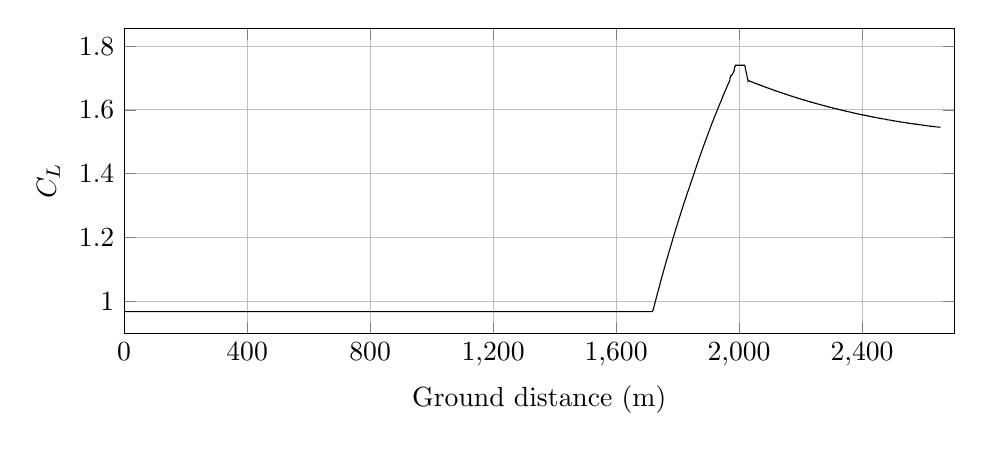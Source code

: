 %CL_vs_GroundDistance
\begin{tikzpicture}

\begin{axis}[
width=\textwidth,
height=0.45\textwidth,
scaled ticks=false, tick label style={/pgf/number format/fixed},
xmin=0.0,
xmax=2700,
xtick={0,400,800,1200,1600,2000,2400,2800,3200},
xlabel={Ground distance (m)},
xmajorgrids,
ymin=0.9,
ymax=1.856,
ylabel={$C_L$},
ymajorgrids,
legend style={at={(1.03,0.5)},anchor=west,draw=black,fill=white,legend cell align=left}
]

\addplot [
color=black,
solid
]
table[row sep=crcr]{
1.373E-8	0.968\\
2.605E-7	0.968\\
2.049E-6	0.968\\
9.924E-6	0.968\\
4.745E-5	0.968\\
1.74E-4	0.968\\
4.061E-4	0.968\\
7.313E-4	0.968\\
0.001	0.968\\
0.002	0.968\\
0.002	0.968\\
0.003	0.968\\
0.004	0.968\\
0.005	0.968\\
0.006	0.968\\
0.007	0.968\\
0.008	0.968\\
0.009	0.968\\
0.011	0.968\\
0.012	0.968\\
0.014	0.968\\
0.015	0.968\\
0.017	0.968\\
0.019	0.968\\
0.021	0.968\\
0.023	0.968\\
0.025	0.968\\
0.028	0.968\\
0.03	0.968\\
0.032	0.968\\
0.035	0.968\\
0.038	0.968\\
0.04	0.968\\
0.043	0.968\\
0.046	0.968\\
0.049	0.968\\
0.053	0.968\\
0.056	0.968\\
0.059	0.968\\
0.063	0.968\\
0.066	0.968\\
0.07	0.968\\
0.074	0.968\\
0.078	0.968\\
0.082	0.968\\
0.086	0.968\\
0.09	0.968\\
0.094	0.968\\
0.099	0.968\\
0.103	0.968\\
0.108	0.968\\
0.112	0.968\\
0.117	0.968\\
0.122	0.968\\
0.127	0.968\\
0.132	0.968\\
0.138	0.968\\
0.143	0.968\\
0.148	0.968\\
0.154	0.968\\
0.159	0.968\\
0.165	0.968\\
0.171	0.968\\
0.177	0.968\\
0.183	0.968\\
0.189	0.968\\
0.196	0.968\\
0.202	0.968\\
0.209	0.968\\
0.215	0.968\\
0.222	0.968\\
0.229	0.968\\
0.236	0.968\\
0.243	0.968\\
0.25	0.968\\
0.258	0.968\\
0.265	0.968\\
0.272	0.968\\
0.28	0.968\\
0.288	0.968\\
0.296	0.968\\
0.304	0.968\\
0.312	0.968\\
0.32	0.968\\
0.329	0.968\\
0.337	0.968\\
0.346	0.968\\
0.355	0.968\\
0.363	0.968\\
0.372	0.968\\
0.382	0.968\\
0.391	0.968\\
0.4	0.968\\
0.41	0.968\\
0.419	0.968\\
0.429	0.968\\
0.438	0.968\\
0.448	0.968\\
0.458	0.968\\
0.468	0.968\\
0.479	0.968\\
0.489	0.968\\
0.5	0.968\\
0.511	0.968\\
0.521	0.968\\
0.532	0.968\\
0.543	0.968\\
0.554	0.968\\
0.565	0.968\\
0.577	0.968\\
0.589	0.968\\
0.6	0.968\\
0.612	0.968\\
0.624	0.968\\
0.636	0.968\\
0.649	0.968\\
0.661	0.968\\
0.674	0.968\\
0.686	0.968\\
0.699	0.968\\
0.712	0.968\\
0.725	0.968\\
0.738	0.968\\
0.752	0.968\\
0.765	0.968\\
0.779	0.968\\
0.793	0.968\\
0.807	0.968\\
0.822	0.968\\
0.836	0.968\\
0.85	0.968\\
0.865	0.968\\
0.88	0.968\\
0.895	0.968\\
0.91	0.968\\
0.925	0.968\\
0.94	0.968\\
0.956	0.968\\
0.971	0.968\\
0.987	0.968\\
1.003	0.968\\
1.019	0.968\\
1.035	0.968\\
1.052	0.968\\
1.068	0.968\\
1.085	0.968\\
1.101	0.968\\
1.118	0.968\\
1.135	0.968\\
1.153	0.968\\
1.17	0.968\\
1.188	0.968\\
1.206	0.968\\
1.224	0.968\\
1.242	0.968\\
1.261	0.968\\
1.279	0.968\\
1.298	0.968\\
1.317	0.968\\
1.335	0.968\\
1.354	0.968\\
1.374	0.968\\
1.393	0.968\\
1.413	0.968\\
1.433	0.968\\
1.453	0.968\\
1.473	0.968\\
1.493	0.968\\
1.514	0.968\\
1.534	0.968\\
1.555	0.968\\
1.576	0.968\\
1.598	0.968\\
1.62	0.968\\
1.641	0.968\\
1.663	0.968\\
1.686	0.968\\
1.708	0.968\\
1.73	0.968\\
1.752	0.968\\
1.774	0.968\\
1.797	0.968\\
1.82	0.968\\
1.843	0.968\\
1.867	0.968\\
1.89	0.968\\
1.914	0.968\\
1.937	0.968\\
1.961	0.968\\
1.985	0.968\\
2.01	0.968\\
2.035	0.968\\
2.059	0.968\\
2.085	0.968\\
2.11	0.968\\
2.135	0.968\\
2.161	0.968\\
2.186	0.968\\
2.213	0.968\\
2.239	0.968\\
2.265	0.968\\
2.292	0.968\\
2.319	0.968\\
2.346	0.968\\
2.373	0.968\\
2.401	0.968\\
2.428	0.968\\
2.456	0.968\\
2.483	0.968\\
2.512	0.968\\
2.54	0.968\\
2.568	0.968\\
2.597	0.968\\
2.626	0.968\\
2.656	0.968\\
2.686	0.968\\
2.715	0.968\\
2.746	0.968\\
2.775	0.968\\
2.805	0.968\\
2.836	0.968\\
2.866	0.968\\
2.898	0.968\\
2.929	0.968\\
2.96	0.968\\
2.992	0.968\\
3.024	0.968\\
3.056	0.968\\
3.089	0.968\\
3.122	0.968\\
3.155	0.968\\
3.188	0.968\\
3.221	0.968\\
3.254	0.968\\
3.288	0.968\\
3.322	0.968\\
3.356	0.968\\
3.391	0.968\\
3.426	0.968\\
3.462	0.968\\
3.497	0.968\\
3.532	0.968\\
3.568	0.968\\
3.604	0.968\\
3.639	0.968\\
3.677	0.968\\
3.713	0.968\\
3.75	0.968\\
3.786	0.968\\
3.823	0.968\\
3.861	0.968\\
3.899	0.968\\
3.937	0.968\\
3.975	0.968\\
4.014	0.968\\
4.052	0.968\\
4.092	0.968\\
4.132	0.968\\
4.172	0.968\\
4.211	0.968\\
4.25	0.968\\
4.292	0.968\\
4.332	0.968\\
4.373	0.968\\
4.414	0.968\\
4.456	0.968\\
4.497	0.968\\
4.538	0.968\\
4.581	0.968\\
4.624	0.968\\
4.666	0.968\\
4.709	0.968\\
4.752	0.968\\
4.795	0.968\\
4.838	0.968\\
4.881	0.968\\
4.926	0.968\\
4.97	0.968\\
5.014	0.968\\
5.059	0.968\\
5.104	0.968\\
5.15	0.968\\
5.195	0.968\\
5.241	0.968\\
5.288	0.968\\
5.334	0.968\\
5.381	0.968\\
5.428	0.968\\
5.476	0.968\\
5.525	0.968\\
5.573	0.968\\
5.621	0.968\\
5.672	0.968\\
5.72	0.968\\
5.768	0.968\\
5.817	0.968\\
5.866	0.968\\
5.917	0.968\\
5.967	0.968\\
6.017	0.968\\
6.069	0.968\\
6.12	0.968\\
6.171	0.968\\
6.223	0.968\\
6.274	0.968\\
6.326	0.968\\
6.38	0.968\\
6.432	0.968\\
6.485	0.968\\
6.537	0.968\\
6.59	0.968\\
6.644	0.968\\
6.697	0.968\\
6.752	0.968\\
6.807	0.968\\
6.863	0.968\\
6.919	0.968\\
6.975	0.968\\
7.031	0.968\\
7.087	0.968\\
7.145	0.968\\
7.203	0.968\\
7.261	0.968\\
7.321	0.968\\
7.378	0.968\\
7.438	0.968\\
7.497	0.968\\
7.557	0.968\\
7.617	0.968\\
7.677	0.968\\
7.736	0.968\\
7.796	0.968\\
7.857	0.968\\
7.917	0.968\\
7.979	0.968\\
8.04	0.968\\
8.102	0.968\\
8.165	0.968\\
8.226	0.968\\
8.291	0.968\\
8.354	0.968\\
8.418	0.968\\
8.482	0.968\\
8.547	0.968\\
8.613	0.968\\
8.678	0.968\\
8.745	0.968\\
8.811	0.968\\
8.877	0.968\\
8.943	0.968\\
9.011	0.968\\
9.079	0.968\\
9.149	0.968\\
9.216	0.968\\
9.286	0.968\\
9.355	0.968\\
9.424	0.968\\
9.493	0.968\\
9.563	0.968\\
9.632	0.968\\
9.703	0.968\\
9.773	0.968\\
9.844	0.968\\
9.915	0.968\\
9.987	0.968\\
10.059	0.968\\
10.132	0.968\\
10.206	0.968\\
10.279	0.968\\
10.353	0.968\\
10.428	0.968\\
10.503	0.968\\
10.578	0.968\\
10.655	0.968\\
10.73	0.968\\
10.806	0.968\\
10.883	0.968\\
10.959	0.968\\
11.035	0.968\\
11.113	0.968\\
11.191	0.968\\
11.268	0.968\\
11.346	0.968\\
11.424	0.968\\
11.503	0.968\\
11.581	0.968\\
11.662	0.968\\
11.742	0.968\\
11.822	0.968\\
11.902	0.968\\
11.984	0.968\\
12.065	0.968\\
12.148	0.968\\
12.231	0.968\\
12.313	0.968\\
12.397	0.968\\
12.48	0.968\\
12.564	0.968\\
12.648	0.968\\
12.736	0.968\\
12.821	0.968\\
12.908	0.968\\
12.995	0.968\\
13.082	0.968\\
13.17	0.968\\
13.258	0.968\\
13.345	0.968\\
13.433	0.968\\
13.524	0.968\\
13.611	0.968\\
13.702	0.968\\
13.792	0.968\\
13.882	0.968\\
13.975	0.968\\
14.066	0.968\\
14.158	0.968\\
14.251	0.968\\
14.343	0.968\\
14.437	0.968\\
14.533	0.968\\
14.626	0.968\\
14.722	0.968\\
14.819	0.968\\
14.914	0.968\\
15.01	0.968\\
15.108	0.968\\
15.206	0.968\\
15.304	0.968\\
15.403	0.968\\
15.503	0.968\\
15.602	0.968\\
15.701	0.968\\
15.801	0.968\\
15.9	0.968\\
16.002	0.968\\
16.103	0.968\\
16.204	0.968\\
16.305	0.968\\
16.406	0.968\\
16.509	0.968\\
16.615	0.968\\
16.718	0.968\\
16.823	0.968\\
16.929	0.968\\
17.035	0.968\\
17.141	0.968\\
17.246	0.968\\
17.352	0.968\\
17.458	0.968\\
17.566	0.968\\
17.673	0.968\\
17.782	0.968\\
17.891	0.968\\
18.001	0.968\\
18.11	0.968\\
18.22	0.968\\
18.328	0.968\\
18.437	0.968\\
18.549	0.968\\
18.659	0.968\\
18.771	0.968\\
18.884	0.968\\
18.996	0.968\\
19.109	0.968\\
19.223	0.968\\
19.338	0.968\\
19.456	0.968\\
19.573	0.968\\
19.69	0.968\\
19.805	0.968\\
19.924	0.968\\
20.042	0.968\\
20.158	0.968\\
20.278	0.968\\
20.396	0.968\\
20.516	0.968\\
20.637	0.968\\
20.755	0.968\\
20.874	0.968\\
20.996	0.968\\
21.118	0.968\\
21.24	0.968\\
21.361	0.968\\
21.485	0.968\\
21.608	0.968\\
21.732	0.968\\
21.857	0.968\\
21.981	0.968\\
22.108	0.968\\
22.235	0.968\\
22.362	0.968\\
22.488	0.968\\
22.614	0.968\\
22.744	0.968\\
22.873	0.968\\
23.004	0.968\\
23.133	0.968\\
23.263	0.968\\
23.393	0.968\\
23.523	0.968\\
23.655	0.968\\
23.786	0.968\\
23.917	0.968\\
24.047	0.968\\
24.178	0.968\\
24.315	0.968\\
24.448	0.968\\
24.579	0.968\\
24.71	0.968\\
24.843	0.968\\
24.976	0.968\\
25.112	0.968\\
25.247	0.968\\
25.385	0.968\\
25.522	0.968\\
25.661	0.968\\
25.799	0.968\\
25.826	0.968\\
25.84	0.968\\
25.841	0.968\\
25.842	0.968\\
25.848	0.968\\
25.864	0.968\\
25.906	0.968\\
25.999	0.968\\
26.123	0.968\\
26.25	0.968\\
26.377	0.968\\
26.506	0.968\\
26.634	0.968\\
26.763	0.968\\
26.893	0.968\\
27.023	0.968\\
27.154	0.968\\
27.288	0.968\\
27.42	0.968\\
27.556	0.968\\
27.691	0.968\\
27.826	0.968\\
27.96	0.968\\
28.097	0.968\\
28.233	0.968\\
28.369	0.968\\
28.507	0.968\\
28.645	0.968\\
28.783	0.968\\
28.923	0.968\\
29.062	0.968\\
29.202	0.968\\
29.343	0.968\\
29.483	0.968\\
29.626	0.968\\
29.767	0.968\\
29.909	0.968\\
30.052	0.968\\
30.197	0.968\\
30.342	0.968\\
30.486	0.968\\
30.633	0.968\\
30.778	0.968\\
30.924	0.968\\
31.071	0.968\\
31.218	0.968\\
31.367	0.968\\
31.515	0.968\\
31.664	0.968\\
31.815	0.968\\
31.966	0.968\\
32.115	0.968\\
32.266	0.968\\
32.418	0.968\\
32.57	0.968\\
32.722	0.968\\
32.877	0.968\\
33.032	0.968\\
33.185	0.968\\
33.341	0.968\\
33.498	0.968\\
33.654	0.968\\
33.811	0.968\\
33.97	0.968\\
34.126	0.968\\
34.286	0.968\\
34.445	0.968\\
34.606	0.968\\
34.766	0.968\\
34.926	0.968\\
35.086	0.968\\
35.248	0.968\\
35.412	0.968\\
35.574	0.968\\
35.735	0.968\\
35.899	0.968\\
36.065	0.968\\
36.23	0.968\\
36.395	0.968\\
36.561	0.968\\
36.728	0.968\\
36.894	0.968\\
37.059	0.968\\
37.227	0.968\\
37.394	0.968\\
37.562	0.968\\
37.733	0.968\\
37.903	0.968\\
38.071	0.968\\
38.238	0.968\\
38.408	0.968\\
38.578	0.968\\
38.75	0.968\\
38.92	0.968\\
39.093	0.968\\
39.265	0.968\\
39.437	0.968\\
39.609	0.968\\
39.783	0.968\\
39.956	0.968\\
40.132	0.968\\
40.309	0.968\\
40.486	0.968\\
40.664	0.968\\
40.84	0.968\\
41.018	0.968\\
41.198	0.968\\
41.377	0.968\\
41.557	0.968\\
41.736	0.968\\
41.916	0.968\\
42.097	0.968\\
42.278	0.968\\
42.46	0.968\\
42.64	0.968\\
42.822	0.968\\
43.006	0.968\\
43.19	0.968\\
43.372	0.968\\
43.556	0.968\\
43.74	0.968\\
43.924	0.968\\
44.107	0.968\\
44.294	0.968\\
44.479	0.968\\
44.665	0.968\\
44.852	0.968\\
45.039	0.968\\
45.228	0.968\\
45.415	0.968\\
45.603	0.968\\
45.793	0.968\\
45.984	0.968\\
46.173	0.968\\
46.364	0.968\\
46.554	0.968\\
46.745	0.968\\
46.936	0.968\\
47.127	0.968\\
47.319	0.968\\
47.511	0.968\\
47.705	0.968\\
47.9	0.968\\
48.093	0.968\\
48.287	0.968\\
48.484	0.968\\
48.681	0.968\\
48.875	0.968\\
49.071	0.968\\
49.267	0.968\\
49.466	0.968\\
49.662	0.968\\
49.86	0.968\\
50.058	0.968\\
50.258	0.968\\
50.457	0.968\\
50.656	0.968\\
50.859	0.968\\
51.061	0.968\\
51.264	0.968\\
51.464	0.968\\
51.665	0.968\\
51.866	0.968\\
52.074	0.968\\
52.282	0.968\\
52.487	0.968\\
52.695	0.968\\
52.9	0.968\\
53.108	0.968\\
53.312	0.968\\
53.52	0.968\\
53.727	0.968\\
53.937	0.968\\
54.145	0.968\\
54.351	0.968\\
54.562	0.968\\
54.776	0.968\\
54.988	0.968\\
55.198	0.968\\
55.41	0.968\\
55.624	0.968\\
55.837	0.968\\
56.047	0.968\\
56.261	0.968\\
56.475	0.968\\
56.691	0.968\\
56.909	0.968\\
57.127	0.968\\
57.347	0.968\\
57.565	0.968\\
57.782	0.968\\
57.999	0.968\\
58.218	0.968\\
58.436	0.968\\
58.658	0.968\\
58.88	0.968\\
59.103	0.968\\
59.324	0.968\\
59.545	0.968\\
59.768	0.968\\
59.991	0.968\\
60.216	0.968\\
60.44	0.968\\
60.665	0.968\\
60.891	0.968\\
61.116	0.968\\
61.343	0.968\\
61.572	0.968\\
61.799	0.968\\
62.026	0.968\\
62.254	0.968\\
62.483	0.968\\
62.714	0.968\\
62.945	0.968\\
63.178	0.968\\
63.411	0.968\\
63.645	0.968\\
63.877	0.968\\
64.112	0.968\\
64.347	0.968\\
64.583	0.968\\
64.819	0.968\\
65.056	0.968\\
65.295	0.968\\
65.532	0.968\\
65.77	0.968\\
66.01	0.968\\
66.253	0.968\\
66.493	0.968\\
66.734	0.968\\
66.977	0.968\\
67.219	0.968\\
67.464	0.968\\
67.706	0.968\\
67.954	0.968\\
68.198	0.968\\
68.444	0.968\\
68.69	0.968\\
68.94	0.968\\
69.19	0.968\\
69.44	0.968\\
69.69	0.968\\
69.941	0.968\\
70.193	0.968\\
70.447	0.968\\
70.699	0.968\\
70.954	0.968\\
71.211	0.968\\
71.468	0.968\\
71.725	0.968\\
71.982	0.968\\
72.241	0.968\\
72.499	0.968\\
72.759	0.968\\
73.02	0.968\\
73.281	0.968\\
73.543	0.968\\
73.806	0.968\\
74.072	0.968\\
74.339	0.968\\
74.605	0.968\\
74.873	0.968\\
75.14	0.968\\
75.411	0.968\\
75.683	0.968\\
75.951	0.968\\
76.224	0.968\\
76.499	0.968\\
76.772	0.968\\
77.047	0.968\\
77.323	0.968\\
77.599	0.968\\
77.878	0.968\\
78.157	0.968\\
78.438	0.968\\
78.721	0.968\\
79.001	0.968\\
79.284	0.968\\
79.57	0.968\\
79.854	0.968\\
80.139	0.968\\
80.426	0.968\\
80.715	0.968\\
81.007	0.968\\
81.295	0.968\\
81.585	0.968\\
81.875	0.968\\
82.171	0.968\\
82.467	0.968\\
82.764	0.968\\
83.058	0.968\\
83.359	0.968\\
83.657	0.968\\
83.955	0.968\\
84.253	0.968\\
84.557	0.968\\
84.86	0.968\\
85.165	0.968\\
85.472	0.968\\
85.779	0.968\\
86.087	0.968\\
86.398	0.968\\
86.711	0.968\\
87.026	0.968\\
87.34	0.968\\
87.654	0.968\\
87.967	0.968\\
88.285	0.968\\
88.61	0.968\\
88.929	0.968\\
89.25	0.968\\
89.575	0.968\\
89.902	0.968\\
90.226	0.968\\
90.549	0.968\\
90.878	0.968\\
91.205	0.968\\
91.538	0.968\\
91.871	0.968\\
92.201	0.968\\
92.531	0.968\\
92.864	0.968\\
93.198	0.968\\
93.533	0.968\\
93.867	0.968\\
94.203	0.968\\
94.541	0.968\\
94.874	0.968\\
95.217	0.968\\
95.554	0.968\\
95.892	0.968\\
96.231	0.968\\
96.572	0.968\\
96.908	0.968\\
97.248	0.968\\
97.588	0.968\\
97.926	0.968\\
98.267	0.968\\
98.605	0.968\\
98.946	0.968\\
99.287	0.968\\
99.634	0.968\\
99.977	0.968\\
100.316	0.968\\
100.656	0.968\\
100.996	0.968\\
101.34	0.968\\
101.68	0.968\\
102.017	0.968\\
102.357	0.968\\
102.694	0.968\\
103.035	0.968\\
103.376	0.968\\
103.719	0.968\\
104.059	0.968\\
104.395	0.968\\
104.733	0.968\\
105.071	0.968\\
105.407	0.968\\
105.744	0.968\\
106.08	0.968\\
106.416	0.968\\
106.756	0.968\\
107.094	0.968\\
107.432	0.968\\
107.447	0.968\\
107.458	0.968\\
107.462	0.968\\
107.465	0.968\\
107.468	0.968\\
107.484	0.968\\
107.532	0.968\\
107.687	0.968\\
107.976	0.968\\
108.277	0.968\\
108.582	0.968\\
108.886	0.968\\
109.192	0.968\\
109.502	0.968\\
109.811	0.968\\
110.121	0.968\\
110.433	0.968\\
110.747	0.968\\
111.065	0.968\\
111.382	0.968\\
111.701	0.968\\
112.023	0.968\\
112.343	0.968\\
112.668	0.968\\
112.993	0.968\\
113.32	0.968\\
113.65	0.968\\
113.979	0.968\\
114.313	0.968\\
114.644	0.968\\
114.981	0.968\\
115.32	0.968\\
115.658	0.968\\
116.001	0.968\\
116.342	0.968\\
116.686	0.968\\
117.033	0.968\\
117.379	0.968\\
117.729	0.968\\
118.08	0.968\\
118.434	0.968\\
118.792	0.968\\
119.148	0.968\\
119.504	0.968\\
119.863	0.968\\
120.226	0.968\\
120.59	0.968\\
120.955	0.968\\
121.32	0.968\\
121.686	0.968\\
122.053	0.968\\
122.423	0.968\\
122.795	0.968\\
123.166	0.968\\
123.54	0.968\\
123.912	0.968\\
124.29	0.968\\
124.663	0.968\\
125.039	0.968\\
125.414	0.968\\
125.79	0.968\\
126.168	0.968\\
126.546	0.968\\
126.925	0.968\\
127.303	0.968\\
127.683	0.968\\
128.062	0.968\\
128.444	0.968\\
128.823	0.968\\
129.199	0.968\\
129.578	0.968\\
129.955	0.968\\
130.334	0.968\\
130.714	0.968\\
131.095	0.968\\
131.477	0.968\\
131.857	0.968\\
132.239	0.968\\
132.616	0.968\\
133.0	0.968\\
133.381	0.968\\
133.761	0.968\\
134.136	0.968\\
134.516	0.968\\
134.897	0.968\\
135.274	0.968\\
135.652	0.968\\
136.033	0.968\\
136.412	0.968\\
136.79	0.968\\
137.17	0.968\\
137.548	0.968\\
137.926	0.968\\
138.305	0.968\\
138.684	0.968\\
139.063	0.968\\
139.441	0.968\\
139.819	0.968\\
140.198	0.968\\
140.573	0.968\\
140.951	0.968\\
141.328	0.968\\
141.706	0.968\\
142.084	0.968\\
142.464	0.968\\
142.841	0.968\\
143.219	0.968\\
143.6	0.968\\
143.98	0.968\\
144.359	0.968\\
144.736	0.968\\
145.113	0.968\\
145.491	0.968\\
145.87	0.968\\
146.245	0.968\\
146.624	0.968\\
147.001	0.968\\
147.379	0.968\\
147.757	0.968\\
148.136	0.968\\
148.514	0.968\\
148.891	0.968\\
149.271	0.968\\
149.653	0.968\\
150.033	0.968\\
150.414	0.968\\
150.793	0.968\\
151.173	0.968\\
151.554	0.968\\
151.935	0.968\\
152.319	0.968\\
152.702	0.968\\
153.083	0.968\\
153.467	0.968\\
153.848	0.968\\
154.231	0.968\\
154.615	0.968\\
155.0	0.968\\
155.383	0.968\\
155.768	0.968\\
156.151	0.968\\
156.535	0.968\\
156.92	0.968\\
157.306	0.968\\
157.691	0.968\\
158.078	0.968\\
158.465	0.968\\
158.851	0.968\\
159.24	0.968\\
159.627	0.968\\
160.02	0.968\\
160.408	0.968\\
160.796	0.968\\
161.184	0.968\\
161.576	0.968\\
161.968	0.968\\
162.358	0.968\\
162.751	0.968\\
163.145	0.968\\
163.537	0.968\\
163.93	0.968\\
164.324	0.968\\
164.717	0.968\\
165.11	0.968\\
165.504	0.968\\
165.898	0.968\\
166.291	0.968\\
166.689	0.968\\
167.083	0.968\\
167.48	0.968\\
167.88	0.968\\
168.278	0.968\\
168.677	0.968\\
169.075	0.968\\
169.476	0.968\\
169.878	0.968\\
170.279	0.968\\
170.681	0.968\\
171.086	0.968\\
171.488	0.968\\
171.893	0.968\\
172.297	0.968\\
172.703	0.968\\
173.111	0.968\\
173.516	0.968\\
173.926	0.968\\
174.336	0.968\\
174.746	0.968\\
175.157	0.968\\
175.569	0.968\\
175.98	0.968\\
176.393	0.968\\
176.804	0.968\\
177.219	0.968\\
177.633	0.968\\
178.051	0.968\\
178.467	0.968\\
178.884	0.968\\
179.298	0.968\\
179.716	0.968\\
180.134	0.968\\
180.265	0.968\\
180.554	0.968\\
180.977	0.968\\
181.732	0.968\\
182.618	0.968\\
183.499	0.968\\
184.388	0.968\\
185.275	0.968\\
186.161	0.968\\
187.058	0.968\\
187.95	0.968\\
188.843	0.968\\
189.732	0.968\\
190.631	0.968\\
191.532	0.968\\
192.429	0.968\\
193.329	0.968\\
194.234	0.968\\
195.149	0.968\\
196.058	0.968\\
196.967	0.968\\
197.881	0.968\\
198.802	0.968\\
199.723	0.968\\
200.642	0.968\\
201.57	0.968\\
202.492	0.968\\
203.409	0.968\\
204.337	0.968\\
205.262	0.968\\
206.198	0.968\\
207.137	0.968\\
208.071	0.968\\
209.007	0.968\\
209.959	0.968\\
210.905	0.968\\
211.847	0.968\\
212.793	0.968\\
213.736	0.968\\
214.693	0.968\\
215.655	0.968\\
216.615	0.968\\
217.574	0.968\\
218.537	0.968\\
219.5	0.968\\
220.468	0.968\\
221.446	0.968\\
222.419	0.968\\
223.396	0.968\\
224.371	0.968\\
225.347	0.968\\
226.331	0.968\\
227.314	0.968\\
228.304	0.968\\
229.296	0.968\\
230.281	0.968\\
231.282	0.968\\
232.277	0.968\\
233.291	0.968\\
234.301	0.968\\
235.303	0.968\\
236.311	0.968\\
237.329	0.968\\
238.352	0.968\\
239.372	0.968\\
240.402	0.968\\
241.433	0.968\\
242.465	0.968\\
243.499	0.968\\
244.549	0.968\\
245.592	0.968\\
246.642	0.968\\
247.692	0.968\\
248.757	0.968\\
249.806	0.968\\
250.868	0.968\\
251.931	0.968\\
253.007	0.968\\
254.08	0.968\\
255.148	0.968\\
256.229	0.968\\
257.307	0.968\\
258.396	0.968\\
259.479	0.968\\
260.573	0.968\\
261.682	0.968\\
262.772	0.968\\
263.871	0.968\\
264.973	0.968\\
266.098	0.968\\
267.213	0.968\\
268.325	0.968\\
269.456	0.968\\
270.592	0.968\\
271.716	0.968\\
272.855	0.968\\
274.016	0.968\\
275.148	0.968\\
276.299	0.968\\
277.449	0.968\\
278.615	0.968\\
279.781	0.968\\
280.95	0.968\\
282.122	0.968\\
283.321	0.968\\
284.514	0.968\\
285.708	0.968\\
286.895	0.968\\
288.115	0.968\\
289.336	0.968\\
290.555	0.968\\
291.771	0.968\\
293.0	0.968\\
294.233	0.968\\
295.476	0.968\\
296.731	0.968\\
297.99	0.968\\
299.251	0.968\\
300.521	0.968\\
301.809	0.968\\
303.093	0.968\\
304.389	0.968\\
305.676	0.968\\
306.97	0.968\\
308.295	0.968\\
309.578	0.968\\
310.871	0.968\\
312.157	0.968\\
313.46	0.968\\
314.761	0.968\\
316.075	0.968\\
317.414	0.968\\
318.747	0.968\\
320.073	0.968\\
321.392	0.968\\
322.723	0.968\\
324.06	0.968\\
325.404	0.968\\
326.749	0.968\\
328.071	0.968\\
329.426	0.968\\
330.754	0.968\\
332.098	0.968\\
333.42	0.968\\
334.731	0.968\\
336.073	0.968\\
337.393	0.968\\
338.709	0.968\\
340.031	0.968\\
341.34	0.968\\
342.656	0.968\\
343.967	0.968\\
345.253	0.968\\
346.55	0.968\\
347.853	0.968\\
349.145	0.968\\
350.424	0.968\\
351.702	0.968\\
352.99	0.968\\
354.265	0.968\\
355.533	0.968\\
356.799	0.968\\
358.056	0.968\\
359.309	0.968\\
359.36	0.968\\
359.411	0.968\\
359.421	0.968\\
359.432	0.968\\
359.491	0.968\\
359.78	0.968\\
360.488	0.968\\
361.577	0.968\\
362.661	0.968\\
363.761	0.968\\
364.859	0.968\\
365.969	0.968\\
367.076	0.968\\
368.195	0.968\\
369.313	0.968\\
370.437	0.968\\
371.566	0.968\\
372.701	0.968\\
373.846	0.968\\
374.997	0.968\\
376.154	0.968\\
377.32	0.968\\
378.485	0.968\\
379.666	0.968\\
380.846	0.968\\
382.035	0.968\\
383.219	0.968\\
384.429	0.968\\
385.634	0.968\\
386.846	0.968\\
388.068	0.968\\
389.294	0.968\\
390.539	0.968\\
391.768	0.968\\
393.011	0.968\\
394.265	0.968\\
395.522	0.968\\
396.79	0.968\\
398.077	0.968\\
399.352	0.968\\
400.634	0.968\\
401.924	0.968\\
403.219	0.968\\
404.528	0.968\\
405.832	0.968\\
407.139	0.968\\
408.452	0.968\\
409.766	0.968\\
411.101	0.968\\
412.417	0.968\\
413.737	0.968\\
415.063	0.968\\
416.375	0.968\\
417.696	0.968\\
419.029	0.968\\
420.365	0.968\\
421.681	0.968\\
423.01	0.968\\
424.328	0.968\\
425.647	0.968\\
426.963	0.968\\
428.292	0.968\\
429.616	0.968\\
430.931	0.968\\
432.237	0.968\\
433.551	0.968\\
434.867	0.968\\
436.168	0.968\\
437.464	0.968\\
438.786	0.968\\
440.093	0.968\\
441.385	0.968\\
442.681	0.968\\
443.974	0.968\\
445.263	0.968\\
446.549	0.968\\
447.847	0.968\\
449.122	0.968\\
450.396	0.968\\
451.681	0.968\\
452.961	0.968\\
454.237	0.968\\
455.504	0.968\\
456.783	0.968\\
458.049	0.968\\
459.313	0.968\\
460.578	0.968\\
461.84	0.968\\
463.101	0.968\\
464.365	0.968\\
465.624	0.968\\
466.876	0.968\\
468.128	0.968\\
469.384	0.968\\
470.637	0.968\\
471.885	0.968\\
473.143	0.968\\
474.392	0.968\\
475.641	0.968\\
476.883	0.968\\
478.129	0.968\\
479.375	0.968\\
480.622	0.968\\
481.862	0.968\\
483.107	0.968\\
484.345	0.968\\
485.578	0.968\\
486.811	0.968\\
488.047	0.968\\
489.286	0.968\\
490.526	0.968\\
491.761	0.968\\
492.99	0.968\\
494.222	0.968\\
495.449	0.968\\
496.68	0.968\\
497.905	0.968\\
499.142	0.968\\
500.369	0.968\\
501.605	0.968\\
502.835	0.968\\
504.069	0.968\\
505.304	0.968\\
506.536	0.968\\
507.773	0.968\\
509.011	0.968\\
510.24	0.968\\
511.473	0.968\\
512.709	0.968\\
513.933	0.968\\
515.163	0.968\\
516.394	0.968\\
517.621	0.968\\
518.861	0.968\\
520.09	0.968\\
521.325	0.968\\
522.556	0.968\\
523.787	0.968\\
525.021	0.968\\
526.254	0.968\\
527.486	0.968\\
528.725	0.968\\
529.953	0.968\\
531.188	0.968\\
532.43	0.968\\
533.654	0.968\\
534.89	0.968\\
536.117	0.968\\
537.352	0.968\\
538.591	0.968\\
539.832	0.968\\
541.071	0.968\\
542.31	0.968\\
543.55	0.968\\
544.788	0.968\\
546.025	0.968\\
547.27	0.968\\
548.518	0.968\\
549.763	0.968\\
551.005	0.968\\
552.247	0.968\\
553.494	0.968\\
554.734	0.968\\
555.986	0.968\\
557.235	0.968\\
558.484	0.968\\
559.73	0.968\\
560.986	0.968\\
562.235	0.968\\
563.489	0.968\\
564.743	0.968\\
565.993	0.968\\
567.254	0.968\\
568.516	0.968\\
569.778	0.968\\
571.036	0.968\\
572.293	0.968\\
573.56	0.968\\
574.816	0.968\\
576.087	0.968\\
577.354	0.968\\
578.612	0.968\\
579.878	0.968\\
581.143	0.968\\
582.41	0.968\\
583.678	0.968\\
584.946	0.968\\
586.225	0.968\\
587.497	0.968\\
588.773	0.968\\
590.046	0.968\\
591.326	0.968\\
592.602	0.968\\
593.881	0.968\\
595.161	0.968\\
596.449	0.968\\
597.737	0.968\\
599.023	0.968\\
600.314	0.968\\
601.596	0.968\\
602.88	0.968\\
604.172	0.968\\
605.467	0.968\\
606.759	0.968\\
608.059	0.968\\
609.355	0.968\\
610.663	0.968\\
611.967	0.968\\
613.267	0.968\\
614.573	0.968\\
615.883	0.968\\
617.185	0.968\\
618.495	0.968\\
619.808	0.968\\
621.119	0.968\\
622.431	0.968\\
623.751	0.968\\
625.062	0.968\\
626.389	0.968\\
627.705	0.968\\
629.038	0.968\\
630.365	0.968\\
631.696	0.968\\
633.024	0.968\\
634.356	0.968\\
635.689	0.968\\
637.027	0.968\\
638.367	0.968\\
639.708	0.968\\
641.052	0.968\\
642.39	0.968\\
643.741	0.968\\
645.089	0.968\\
646.444	0.968\\
647.798	0.968\\
649.148	0.968\\
650.509	0.968\\
651.867	0.968\\
653.23	0.968\\
654.591	0.968\\
655.957	0.968\\
657.33	0.968\\
658.706	0.968\\
660.071	0.968\\
661.443	0.968\\
662.82	0.968\\
664.202	0.968\\
665.584	0.968\\
666.969	0.968\\
668.354	0.968\\
669.746	0.968\\
671.143	0.968\\
672.535	0.968\\
673.932	0.968\\
675.332	0.968\\
676.736	0.968\\
678.14	0.968\\
679.548	0.968\\
680.961	0.968\\
682.375	0.968\\
683.789	0.968\\
685.217	0.968\\
686.634	0.968\\
688.062	0.968\\
689.495	0.968\\
690.928	0.968\\
692.366	0.968\\
693.809	0.968\\
695.247	0.968\\
696.693	0.968\\
698.132	0.968\\
699.582	0.968\\
701.043	0.968\\
702.495	0.968\\
703.947	0.968\\
705.408	0.968\\
706.87	0.968\\
708.336	0.968\\
709.808	0.968\\
711.287	0.968\\
712.761	0.968\\
714.242	0.968\\
715.735	0.968\\
717.231	0.968\\
718.724	0.968\\
720.228	0.968\\
721.733	0.968\\
723.241	0.968\\
724.749	0.968\\
726.265	0.968\\
727.789	0.968\\
729.31	0.968\\
730.833	0.968\\
732.368	0.968\\
733.901	0.968\\
735.443	0.968\\
736.988	0.968\\
738.528	0.968\\
740.079	0.968\\
741.638	0.968\\
743.198	0.968\\
744.767	0.968\\
746.34	0.968\\
747.91	0.968\\
749.493	0.968\\
751.079	0.968\\
752.669	0.968\\
754.266	0.968\\
755.873	0.968\\
757.474	0.968\\
759.084	0.968\\
760.696	0.968\\
762.324	0.968\\
763.958	0.968\\
765.598	0.968\\
767.231	0.968\\
768.877	0.968\\
770.533	0.968\\
772.191	0.968\\
773.857	0.968\\
775.532	0.968\\
777.204	0.968\\
778.884	0.968\\
780.567	0.968\\
782.258	0.968\\
783.965	0.968\\
785.672	0.968\\
787.39	0.968\\
789.125	0.968\\
790.852	0.968\\
792.598	0.968\\
794.348	0.968\\
796.113	0.968\\
797.893	0.968\\
799.668	0.968\\
801.457	0.968\\
803.252	0.968\\
805.071	0.968\\
806.891	0.968\\
808.71	0.968\\
810.547	0.968\\
812.397	0.968\\
814.255	0.968\\
816.133	0.968\\
818.028	0.968\\
819.921	0.968\\
821.837	0.968\\
823.759	0.968\\
825.697	0.968\\
827.654	0.968\\
829.62	0.968\\
831.608	0.968\\
833.606	0.968\\
835.614	0.968\\
837.652	0.968\\
839.701	0.968\\
841.783	0.968\\
843.875	0.968\\
846.001	0.968\\
848.135	0.968\\
850.301	0.968\\
852.494	0.968\\
854.716	0.968\\
856.953	0.968\\
859.245	0.968\\
861.554	0.968\\
863.886	0.968\\
866.247	0.968\\
868.634	0.968\\
871.031	0.968\\
873.443	0.968\\
875.868	0.968\\
878.287	0.968\\
880.687	0.968\\
883.084	0.968\\
885.458	0.968\\
887.809	0.968\\
890.126	0.968\\
892.431	0.968\\
894.727	0.968\\
896.982	0.968\\
899.215	0.968\\
901.415	0.968\\
903.6	0.968\\
905.763	0.968\\
907.913	0.968\\
910.046	0.968\\
912.162	0.968\\
914.253	0.968\\
916.319	0.968\\
918.377	0.968\\
920.423	0.968\\
922.449	0.968\\
924.468	0.968\\
926.475	0.968\\
928.463	0.968\\
930.442	0.968\\
932.417	0.968\\
934.362	0.968\\
936.293	0.968\\
938.221	0.968\\
940.147	0.968\\
942.063	0.968\\
943.966	0.968\\
945.856	0.968\\
947.741	0.968\\
949.625	0.968\\
950.001	0.968\\
950.023	0.968\\
950.131	0.968\\
950.541	0.968\\
951.733	0.968\\
953.514	0.968\\
955.339	0.968\\
957.175	0.968\\
959.029	0.968\\
960.883	0.968\\
962.755	0.968\\
964.644	0.968\\
966.532	0.968\\
968.445	0.968\\
970.371	0.968\\
972.312	0.968\\
974.261	0.968\\
976.23	0.968\\
978.213	0.968\\
980.212	0.968\\
982.23	0.968\\
984.267	0.968\\
986.315	0.968\\
988.396	0.968\\
990.491	0.968\\
992.598	0.968\\
994.715	0.968\\
996.85	0.968\\
999.018	0.968\\
1001.215	0.968\\
1003.422	0.968\\
1005.644	0.968\\
1007.906	0.968\\
1010.182	0.968\\
1012.459	0.968\\
1014.77	0.968\\
1017.094	0.968\\
1019.422	0.968\\
1021.78	0.968\\
1024.116	0.968\\
1026.476	0.968\\
1028.844	0.968\\
1031.191	0.968\\
1033.538	0.968\\
1035.88	0.968\\
1038.198	0.968\\
1040.522	0.968\\
1042.829	0.968\\
1045.126	0.968\\
1047.412	0.968\\
1049.678	0.968\\
1051.93	0.968\\
1054.169	0.968\\
1056.406	0.968\\
1058.618	0.968\\
1060.824	0.968\\
1063.005	0.968\\
1065.181	0.968\\
1067.339	0.968\\
1069.488	0.968\\
1071.646	0.968\\
1073.79	0.968\\
1075.912	0.968\\
1078.037	0.968\\
1080.146	0.968\\
1082.247	0.968\\
1084.337	0.968\\
1086.425	0.968\\
1088.494	0.968\\
1090.568	0.968\\
1092.631	0.968\\
1094.681	0.968\\
1096.735	0.968\\
1098.782	0.968\\
1100.813	0.968\\
1102.845	0.968\\
1104.871	0.968\\
1106.894	0.968\\
1108.91	0.968\\
1110.918	0.968\\
1112.914	0.968\\
1114.922	0.968\\
1116.915	0.968\\
1118.914	0.968\\
1120.906	0.968\\
1122.899	0.968\\
1124.892	0.968\\
1126.872	0.968\\
1128.847	0.968\\
1130.81	0.968\\
1132.786	0.968\\
1134.757	0.968\\
1136.723	0.968\\
1138.685	0.968\\
1140.641	0.968\\
1142.597	0.968\\
1144.558	0.968\\
1146.514	0.968\\
1148.467	0.968\\
1150.412	0.968\\
1152.365	0.968\\
1154.306	0.968\\
1156.256	0.968\\
1158.208	0.968\\
1160.146	0.968\\
1162.09	0.968\\
1164.033	0.968\\
1165.979	0.968\\
1167.916	0.968\\
1169.856	0.968\\
1171.787	0.968\\
1173.721	0.968\\
1175.651	0.968\\
1177.573	0.968\\
1179.512	0.968\\
1181.442	0.968\\
1183.371	0.968\\
1185.291	0.968\\
1187.218	0.968\\
1189.153	0.968\\
1191.082	0.968\\
1193.012	0.968\\
1194.931	0.968\\
1196.858	0.968\\
1198.793	0.968\\
1200.714	0.968\\
1202.636	0.968\\
1204.562	0.968\\
1206.486	0.968\\
1208.42	0.968\\
1210.35	0.968\\
1212.28	0.968\\
1214.203	0.968\\
1216.136	0.968\\
1218.066	0.968\\
1219.988	0.968\\
1221.911	0.968\\
1223.838	0.968\\
1225.757	0.968\\
1227.691	0.968\\
1229.619	0.968\\
1231.548	0.968\\
1233.476	0.968\\
1235.405	0.968\\
1237.335	0.968\\
1239.265	0.968\\
1241.202	0.968\\
1243.138	0.968\\
1245.079	0.968\\
1247.011	0.968\\
1248.943	0.968\\
1250.88	0.968\\
1252.813	0.968\\
1254.746	0.968\\
1256.688	0.968\\
1258.623	0.968\\
1260.558	0.968\\
1262.511	0.968\\
1264.455	0.968\\
1266.399	0.968\\
1268.345	0.968\\
1270.287	0.968\\
1272.232	0.968\\
1274.182	0.968\\
1276.127	0.968\\
1278.071	0.968\\
1280.023	0.968\\
1281.976	0.968\\
1283.923	0.968\\
1285.88	0.968\\
1287.833	0.968\\
1289.788	0.968\\
1291.747	0.968\\
1293.705	0.968\\
1295.662	0.968\\
1297.63	0.968\\
1299.596	0.968\\
1301.565	0.968\\
1303.523	0.968\\
1305.488	0.968\\
1307.458	0.968\\
1309.433	0.968\\
1311.41	0.968\\
1313.381	0.968\\
1315.366	0.968\\
1317.338	0.968\\
1319.318	0.968\\
1321.306	0.968\\
1323.282	0.968\\
1325.267	0.968\\
1327.257	0.968\\
1329.242	0.968\\
1331.245	0.968\\
1333.235	0.968\\
1335.237	0.968\\
1337.229	0.968\\
1339.23	0.968\\
1341.237	0.968\\
1343.24	0.968\\
1345.256	0.968\\
1347.266	0.968\\
1349.275	0.968\\
1351.289	0.968\\
1353.309	0.968\\
1355.329	0.968\\
1357.338	0.968\\
1359.362	0.968\\
1361.382	0.968\\
1363.413	0.968\\
1365.436	0.968\\
1367.462	0.968\\
1369.512	0.968\\
1371.555	0.968\\
1373.602	0.968\\
1375.643	0.968\\
1377.691	0.968\\
1379.74	0.968\\
1381.784	0.968\\
1383.836	0.968\\
1385.893	0.968\\
1387.952	0.968\\
1390.016	0.968\\
1392.083	0.968\\
1394.15	0.968\\
1396.222	0.968\\
1398.285	0.968\\
1400.357	0.968\\
1402.435	0.968\\
1404.514	0.968\\
1406.595	0.968\\
1408.674	0.968\\
1410.752	0.968\\
1412.842	0.968\\
1414.934	0.968\\
1417.026	0.968\\
1419.125	0.968\\
1421.224	0.968\\
1423.325	0.968\\
1425.426	0.968\\
1427.543	0.968\\
1429.65	0.968\\
1431.767	0.968\\
1433.892	0.968\\
1436.02	0.968\\
1438.147	0.968\\
1440.286	0.968\\
1442.428	0.968\\
1444.573	0.968\\
1446.71	0.968\\
1448.865	0.968\\
1451.013	0.968\\
1453.17	0.968\\
1455.312	0.968\\
1457.471	0.968\\
1459.633	0.968\\
1461.801	0.968\\
1463.978	0.968\\
1466.159	0.968\\
1468.333	0.968\\
1470.524	0.968\\
1472.707	0.968\\
1474.895	0.968\\
1477.086	0.968\\
1479.286	0.968\\
1481.486	0.968\\
1483.693	0.968\\
1485.9	0.968\\
1488.113	0.968\\
1490.329	0.968\\
1492.562	0.968\\
1494.795	0.968\\
1497.023	0.968\\
1499.255	0.968\\
1501.495	0.968\\
1503.746	0.968\\
1505.982	0.968\\
1508.23	0.968\\
1510.484	0.968\\
1512.744	0.968\\
1515.003	0.968\\
1517.264	0.968\\
1519.544	0.968\\
1521.824	0.968\\
1524.113	0.968\\
1526.416	0.968\\
1528.711	0.968\\
1531.012	0.968\\
1533.322	0.968\\
1535.637	0.968\\
1537.952	0.968\\
1540.279	0.968\\
1542.61	0.968\\
1544.955	0.968\\
1547.282	0.968\\
1549.624	0.968\\
1551.974	0.968\\
1554.328	0.968\\
1556.694	0.968\\
1559.063	0.968\\
1561.429	0.968\\
1563.811	0.968\\
1566.182	0.968\\
1568.569	0.968\\
1570.965	0.968\\
1573.355	0.968\\
1575.763	0.968\\
1578.164	0.968\\
1580.577	0.968\\
1582.999	0.968\\
1585.432	0.968\\
1587.865	0.968\\
1590.317	0.968\\
1592.774	0.968\\
1595.228	0.968\\
1597.686	0.968\\
1600.159	0.968\\
1602.641	0.968\\
1605.121	0.968\\
1607.611	0.968\\
1610.104	0.968\\
1612.609	0.968\\
1615.124	0.968\\
1617.641	0.968\\
1620.173	0.968\\
1622.707	0.968\\
1625.256	0.968\\
1627.808	0.968\\
1630.368	0.968\\
1632.928	0.968\\
1635.512	0.968\\
1638.096	0.968\\
1640.694	0.968\\
1643.293	0.968\\
1645.91	0.968\\
1648.535	0.968\\
1651.16	0.968\\
1653.818	0.968\\
1656.469	0.968\\
1659.132	0.968\\
1661.806	0.968\\
1664.49	0.968\\
1667.185	0.968\\
1669.882	0.968\\
1672.6	0.968\\
1675.321	0.968\\
1678.05	0.968\\
1680.81	0.968\\
1683.568	0.968\\
1686.333	0.968\\
1689.121	0.968\\
1691.919	0.968\\
1694.718	0.968\\
1697.539	0.968\\
1700.375	0.968\\
1703.227	0.968\\
1706.09	0.968\\
1708.975	0.968\\
1711.887	0.968\\
1714.809	0.968\\
1716.003	0.968\\
1717.748	0.968\\
1720.68	0.974\\
1723.635	0.985\\
1726.606	0.996\\
1729.591	1.007\\
1732.62	1.018\\
1735.656	1.029\\
1738.717	1.04\\
1741.769	1.051\\
1744.86	1.062\\
1747.972	1.073\\
1751.123	1.084\\
1754.296	1.095\\
1757.478	1.106\\
1760.705	1.117\\
1763.97	1.128\\
1767.279	1.139\\
1770.593	1.15\\
1773.936	1.161\\
1777.34	1.172\\
1780.763	1.183\\
1784.243	1.195\\
1787.752	1.206\\
1791.317	1.217\\
1794.911	1.229\\
1798.565	1.24\\
1802.279	1.252\\
1806.056	1.263\\
1809.906	1.275\\
1813.857	1.287\\
1817.853	1.299\\
1821.962	1.311\\
1826.184	1.323\\
1830.526	1.336\\
1834.973	1.348\\
1839.47	1.361\\
1844.029	1.374\\
1848.661	1.387\\
1853.267	1.4\\
1857.793	1.413\\
1862.224	1.426\\
1866.552	1.438\\
1870.811	1.45\\
1874.98	1.461\\
1879.072	1.472\\
1883.082	1.483\\
1887.043	1.494\\
1890.949	1.504\\
1894.822	1.514\\
1898.655	1.524\\
1902.453	1.534\\
1906.19	1.543\\
1909.897	1.553\\
1913.587	1.562\\
1917.254	1.571\\
1920.882	1.58\\
1924.479	1.588\\
1928.066	1.597\\
1931.626	1.606\\
1935.161	1.614\\
1938.692	1.622\\
1942.215	1.63\\
1945.715	1.639\\
1949.19	1.647\\
1952.659	1.655\\
1956.117	1.662\\
1959.565	1.67\\
1963.013	1.678\\
1966.424	1.685\\
1969.827	1.693\\
1970.505	1.7\\
1972.494	1.702\\
1972.659	1.706\\
1972.822	1.706\\
1972.963	1.707\\
1973.039	1.707\\
1973.076	1.707\\
1973.132	1.707\\
1973.413	1.707\\
1974.483	1.708\\
1977.079	1.71\\
1980.69	1.716\\
1984.367	1.724\\
1984.634	1.731\\
1984.897	1.732\\
1985.158	1.732\\
1985.408	1.733\\
1985.673	1.733\\
1985.929	1.734\\
1986.182	1.735\\
1986.431	1.735\\
1986.682	1.736\\
1986.949	1.736\\
1987.201	1.737\\
1987.441	1.737\\
1987.71	1.738\\
1987.967	1.738\\
1988.229	1.739\\
1988.498	1.739\\
1988.764	1.74\\
1989.025	1.74\\
1989.288	1.74\\
1989.552	1.74\\
1989.777	1.74\\
1990.032	1.74\\
1990.277	1.74\\
1990.541	1.74\\
1990.795	1.74\\
1991.034	1.74\\
1991.289	1.74\\
1991.553	1.74\\
1991.823	1.74\\
1992.083	1.74\\
1992.343	1.74\\
1992.573	1.74\\
1992.843	1.74\\
1993.107	1.74\\
1993.362	1.74\\
1993.629	1.74\\
1993.894	1.74\\
1994.157	1.74\\
1994.425	1.74\\
1994.696	1.74\\
1994.956	1.74\\
1995.225	1.74\\
1995.49	1.74\\
1995.751	1.74\\
1996.009	1.74\\
1996.271	1.74\\
1996.529	1.74\\
1996.769	1.74\\
1997.0	1.74\\
1997.27	1.74\\
1997.541	1.74\\
1997.813	1.74\\
1998.061	1.74\\
1998.322	1.74\\
1998.587	1.74\\
1998.859	1.74\\
1999.128	1.74\\
1999.4	1.74\\
1999.653	1.74\\
1999.894	1.74\\
2000.166	1.74\\
2000.438	1.74\\
2000.698	1.74\\
2000.963	1.74\\
2001.23	1.74\\
2001.502	1.74\\
2001.756	1.74\\
2002.021	1.74\\
2002.272	1.74\\
2002.523	1.74\\
2002.78	1.74\\
2003.034	1.74\\
2003.291	1.74\\
2003.562	1.74\\
2003.834	1.74\\
2004.102	1.74\\
2004.374	1.74\\
2004.642	1.74\\
2004.893	1.74\\
2005.151	1.74\\
2005.416	1.74\\
2005.689	1.74\\
2005.952	1.74\\
2006.216	1.74\\
2006.491	1.74\\
2006.762	1.74\\
2007.025	1.74\\
2007.288	1.74\\
2007.548	1.74\\
2007.822	1.74\\
2008.074	1.74\\
2008.337	1.74\\
2008.597	1.74\\
2008.872	1.74\\
2009.148	1.74\\
2009.42	1.74\\
2009.697	1.74\\
2009.971	1.74\\
2010.23	1.74\\
2010.501	1.74\\
2010.774	1.74\\
2011.049	1.74\\
2011.323	1.74\\
2011.598	1.74\\
2011.869	1.74\\
2012.144	1.74\\
2012.411	1.74\\
2012.684	1.74\\
2012.935	1.74\\
2013.214	1.74\\
2013.491	1.74\\
2013.754	1.74\\
2014.032	1.74\\
2014.309	1.74\\
2014.558	1.74\\
2014.817	1.74\\
2015.077	1.74\\
2015.356	1.74\\
2015.633	1.74\\
2015.912	1.74\\
2016.19	1.74\\
2016.465	1.74\\
2016.736	1.74\\
2017.016	1.74\\
2017.293	1.74\\
2017.543	1.74\\
2017.811	1.74\\
2018.091	1.74\\
2018.211	1.74\\
2018.367	1.74\\
2018.647	1.739\\
2018.913	1.738\\
2019.187	1.737\\
2019.462	1.735\\
2019.73	1.734\\
2020.008	1.733\\
2020.269	1.732\\
2020.539	1.73\\
2020.806	1.729\\
2021.087	1.728\\
2021.355	1.727\\
2021.634	1.725\\
2021.906	1.724\\
2022.184	1.723\\
2022.453	1.721\\
2022.729	1.72\\
2023.007	1.719\\
2023.265	1.718\\
2023.53	1.716\\
2023.807	1.715\\
2024.085	1.714\\
2024.352	1.713\\
2024.629	1.711\\
2024.894	1.71\\
2025.173	1.709\\
2025.451	1.708\\
2025.719	1.706\\
2025.994	1.705\\
2026.271	1.704\\
2026.544	1.702\\
2026.822	1.701\\
2027.1	1.7\\
2027.378	1.699\\
2027.648	1.697\\
2027.923	1.696\\
2028.195	1.695\\
2028.465	1.694\\
2028.731	1.692\\
2029.009	1.693\\
2029.287	1.692\\
2029.723	1.692\\
2030.227	1.692\\
2030.942	1.692\\
2032.04	1.691\\
2033.237	1.691\\
2034.497	1.69\\
2035.804	1.69\\
2037.033	1.689\\
2038.299	1.689\\
2039.484	1.689\\
2040.66	1.688\\
2041.994	1.688\\
2043.136	1.687\\
2044.238	1.687\\
2045.503	1.686\\
2046.728	1.686\\
2047.935	1.685\\
2049.18	1.685\\
2050.441	1.684\\
2051.66	1.684\\
2052.931	1.683\\
2054.189	1.683\\
2055.4	1.683\\
2056.596	1.682\\
2057.79	1.682\\
2059.045	1.681\\
2060.34	1.681\\
2061.528	1.68\\
2062.752	1.68\\
2063.955	1.679\\
2065.122	1.679\\
2066.204	1.679\\
2067.287	1.678\\
2068.499	1.678\\
2069.63	1.677\\
2070.917	1.677\\
2072.192	1.676\\
2073.389	1.676\\
2074.667	1.675\\
2075.915	1.675\\
2077.182	1.675\\
2078.445	1.674\\
2079.707	1.674\\
2080.96	1.673\\
2082.304	1.673\\
2083.645	1.672\\
2084.963	1.672\\
2086.261	1.671\\
2087.556	1.671\\
2088.84	1.67\\
2090.141	1.67\\
2091.425	1.669\\
2092.706	1.669\\
2093.986	1.669\\
2095.139	1.668\\
2096.399	1.668\\
2097.715	1.667\\
2099.036	1.667\\
2100.344	1.666\\
2101.594	1.666\\
2102.834	1.665\\
2104.161	1.665\\
2105.458	1.665\\
2106.744	1.664\\
2108.037	1.664\\
2109.317	1.663\\
2110.628	1.663\\
2111.968	1.662\\
2113.286	1.662\\
2114.544	1.661\\
2115.781	1.661\\
2117.128	1.661\\
2118.351	1.66\\
2119.722	1.66\\
2120.969	1.659\\
2122.309	1.659\\
2123.606	1.658\\
2124.834	1.658\\
2126.141	1.658\\
2127.482	1.657\\
2128.827	1.657\\
2130.122	1.656\\
2131.542	1.656\\
2132.863	1.655\\
2134.202	1.655\\
2135.611	1.654\\
2136.95	1.654\\
2138.304	1.654\\
2139.54	1.653\\
2140.683	1.653\\
2141.84	1.652\\
2143.098	1.652\\
2144.366	1.652\\
2145.635	1.651\\
2146.923	1.651\\
2148.259	1.65\\
2149.56	1.65\\
2150.787	1.65\\
2152.117	1.649\\
2153.39	1.649\\
2154.708	1.648\\
2155.996	1.648\\
2157.396	1.647\\
2158.763	1.647\\
2160.113	1.647\\
2161.47	1.646\\
2162.827	1.646\\
2164.101	1.645\\
2165.469	1.645\\
2166.787	1.644\\
2168.103	1.644\\
2169.536	1.644\\
2170.92	1.643\\
2172.225	1.643\\
2173.525	1.642\\
2174.782	1.642\\
2176.135	1.642\\
2177.506	1.641\\
2178.645	1.641\\
2179.788	1.64\\
2181.237	1.64\\
2182.609	1.64\\
2184.028	1.639\\
2185.307	1.639\\
2186.594	1.638\\
2187.825	1.638\\
2189.092	1.638\\
2190.265	1.637\\
2191.602	1.637\\
2193.051	1.636\\
2194.522	1.636\\
2195.882	1.636\\
2197.141	1.635\\
2198.612	1.635\\
2200.06	1.634\\
2201.442	1.634\\
2202.905	1.634\\
2204.348	1.633\\
2205.744	1.633\\
2207.06	1.632\\
2208.472	1.632\\
2209.776	1.632\\
2211.177	1.631\\
2212.54	1.631\\
2213.914	1.63\\
2215.391	1.63\\
2216.741	1.63\\
2218.2	1.629\\
2219.53	1.629\\
2220.894	1.628\\
2222.306	1.628\\
2223.685	1.628\\
2225.099	1.627\\
2226.387	1.627\\
2227.573	1.626\\
2228.851	1.626\\
2230.328	1.626\\
2231.694	1.625\\
2233.193	1.625\\
2234.66	1.624\\
2236.135	1.624\\
2237.472	1.624\\
2238.825	1.623\\
2240.288	1.623\\
2241.518	1.623\\
2242.827	1.622\\
2244.34	1.622\\
2245.803	1.621\\
2247.284	1.621\\
2248.786	1.621\\
2250.187	1.62\\
2251.649	1.62\\
2253.117	1.619\\
2254.516	1.619\\
2255.841	1.619\\
2257.229	1.618\\
2258.604	1.618\\
2260.059	1.618\\
2261.595	1.617\\
2263.081	1.617\\
2264.677	1.616\\
2266.154	1.616\\
2267.631	1.616\\
2269.158	1.615\\
2270.569	1.615\\
2272.076	1.614\\
2273.626	1.614\\
2275.094	1.614\\
2276.561	1.613\\
2277.891	1.613\\
2279.247	1.613\\
2280.756	1.612\\
2282.217	1.612\\
2283.685	1.611\\
2285.181	1.611\\
2286.692	1.611\\
2288.218	1.61\\
2289.737	1.61\\
2291.316	1.61\\
2292.784	1.609\\
2294.399	1.609\\
2295.869	1.608\\
2297.304	1.608\\
2298.922	1.608\\
2300.469	1.607\\
2301.98	1.607\\
2303.549	1.606\\
2305.098	1.606\\
2306.408	1.606\\
2307.773	1.605\\
2309.28	1.605\\
2310.86	1.605\\
2312.391	1.604\\
2313.992	1.604\\
2315.511	1.604\\
2316.97	1.603\\
2318.379	1.603\\
2319.797	1.603\\
2321.102	1.602\\
2322.483	1.602\\
2323.924	1.602\\
2325.393	1.601\\
2327.007	1.601\\
2328.592	1.6\\
2330.089	1.6\\
2331.67	1.6\\
2333.205	1.599\\
2334.616	1.599\\
2335.94	1.599\\
2337.292	1.598\\
2338.619	1.598\\
2339.983	1.598\\
2341.514	1.598\\
2343.05	1.597\\
2344.597	1.597\\
2346.133	1.596\\
2347.724	1.596\\
2349.39	1.596\\
2350.956	1.595\\
2352.528	1.595\\
2354.129	1.595\\
2355.651	1.594\\
2357.3	1.594\\
2358.914	1.594\\
2360.441	1.593\\
2362.069	1.593\\
2363.593	1.593\\
2365.045	1.592\\
2366.66	1.592\\
2368.269	1.592\\
2369.931	1.591\\
2371.634	1.591\\
2373.279	1.59\\
2374.879	1.59\\
2376.53	1.59\\
2378.206	1.589\\
2379.779	1.589\\
2381.376	1.589\\
2382.961	1.588\\
2384.684	1.588\\
2386.385	1.588\\
2388.025	1.587\\
2389.66	1.587\\
2391.112	1.587\\
2392.59	1.586\\
2393.957	1.586\\
2395.545	1.586\\
2397.083	1.585\\
2398.742	1.585\\
2400.397	1.585\\
2402.025	1.584\\
2403.478	1.584\\
2405.1	1.584\\
2406.701	1.584\\
2408.33	1.583\\
2410.029	1.583\\
2411.736	1.583\\
2413.243	1.582\\
2414.981	1.582\\
2416.574	1.582\\
2418.253	1.581\\
2419.793	1.581\\
2421.464	1.581\\
2423.133	1.58\\
2424.778	1.58\\
2426.468	1.58\\
2428.141	1.579\\
2429.855	1.579\\
2431.531	1.579\\
2433.261	1.578\\
2435.054	1.578\\
2436.773	1.578\\
2438.472	1.577\\
2440.189	1.577\\
2441.752	1.577\\
2443.396	1.576\\
2445.095	1.576\\
2446.67	1.576\\
2448.329	1.576\\
2450.144	1.575\\
2451.594	1.575\\
2453.324	1.575\\
2455.072	1.574\\
2456.847	1.574\\
2458.572	1.574\\
2460.221	1.573\\
2461.782	1.573\\
2463.451	1.573\\
2465.113	1.572\\
2466.892	1.572\\
2468.631	1.572\\
2470.237	1.572\\
2471.967	1.571\\
2473.756	1.571\\
2475.503	1.571\\
2477.244	1.57\\
2478.915	1.57\\
2480.723	1.57\\
2482.533	1.569\\
2484.274	1.569\\
2485.971	1.569\\
2487.824	1.569\\
2489.612	1.568\\
2491.38	1.568\\
2493.126	1.568\\
2494.969	1.567\\
2496.659	1.567\\
2498.231	1.567\\
2500.041	1.567\\
2501.591	1.566\\
2503.352	1.566\\
2504.968	1.566\\
2506.677	1.565\\
2508.343	1.565\\
2509.781	1.565\\
2511.469	1.565\\
2513.22	1.564\\
2514.971	1.564\\
2516.552	1.564\\
2518.191	1.564\\
2519.985	1.563\\
2521.834	1.563\\
2523.714	1.563\\
2525.535	1.562\\
2527.34	1.562\\
2529.2	1.562\\
2531.055	1.562\\
2532.886	1.561\\
2534.729	1.561\\
2536.499	1.561\\
2538.299	1.561\\
2540.162	1.56\\
2541.938	1.56\\
2543.764	1.56\\
2545.625	1.559\\
2547.48	1.559\\
2549.402	1.559\\
2550.937	1.559\\
2552.632	1.558\\
2554.328	1.558\\
2556.178	1.558\\
2558.027	1.558\\
2559.853	1.557\\
2561.755	1.557\\
2563.499	1.557\\
2565.317	1.557\\
2567.16	1.556\\
2569.106	1.556\\
2570.925	1.556\\
2572.664	1.556\\
2574.666	1.555\\
2576.646	1.555\\
2578.558	1.555\\
2580.302	1.555\\
2582.125	1.554\\
2583.882	1.554\\
2585.698	1.554\\
2587.316	1.554\\
2589.086	1.553\\
2590.996	1.553\\
2592.7	1.553\\
2594.61	1.553\\
2596.502	1.552\\
2598.327	1.552\\
2600.082	1.552\\
2602.032	1.552\\
2604.02	1.551\\
2605.923	1.551\\
2607.869	1.551\\
2609.898	1.551\\
2611.766	1.55\\
2613.451	1.55\\
2615.251	1.55\\
2617.209	1.55\\
2619.142	1.55\\
2620.804	1.549\\
2622.443	1.549\\
2624.386	1.549\\
2626.371	1.549\\
2628.254	1.548\\
2630.225	1.548\\
2632.215	1.548\\
2634.158	1.548\\
2635.928	1.548\\
2637.845	1.547\\
2639.66	1.547\\
2641.515	1.547\\
2643.531	1.547\\
2645.532	1.546\\
2647.524	1.546\\
2649.328	1.546\\
2651.294	1.546\\
2653.322	1.546\\
2654.755	1.545\\
};
\end{axis}
\end{tikzpicture}%
